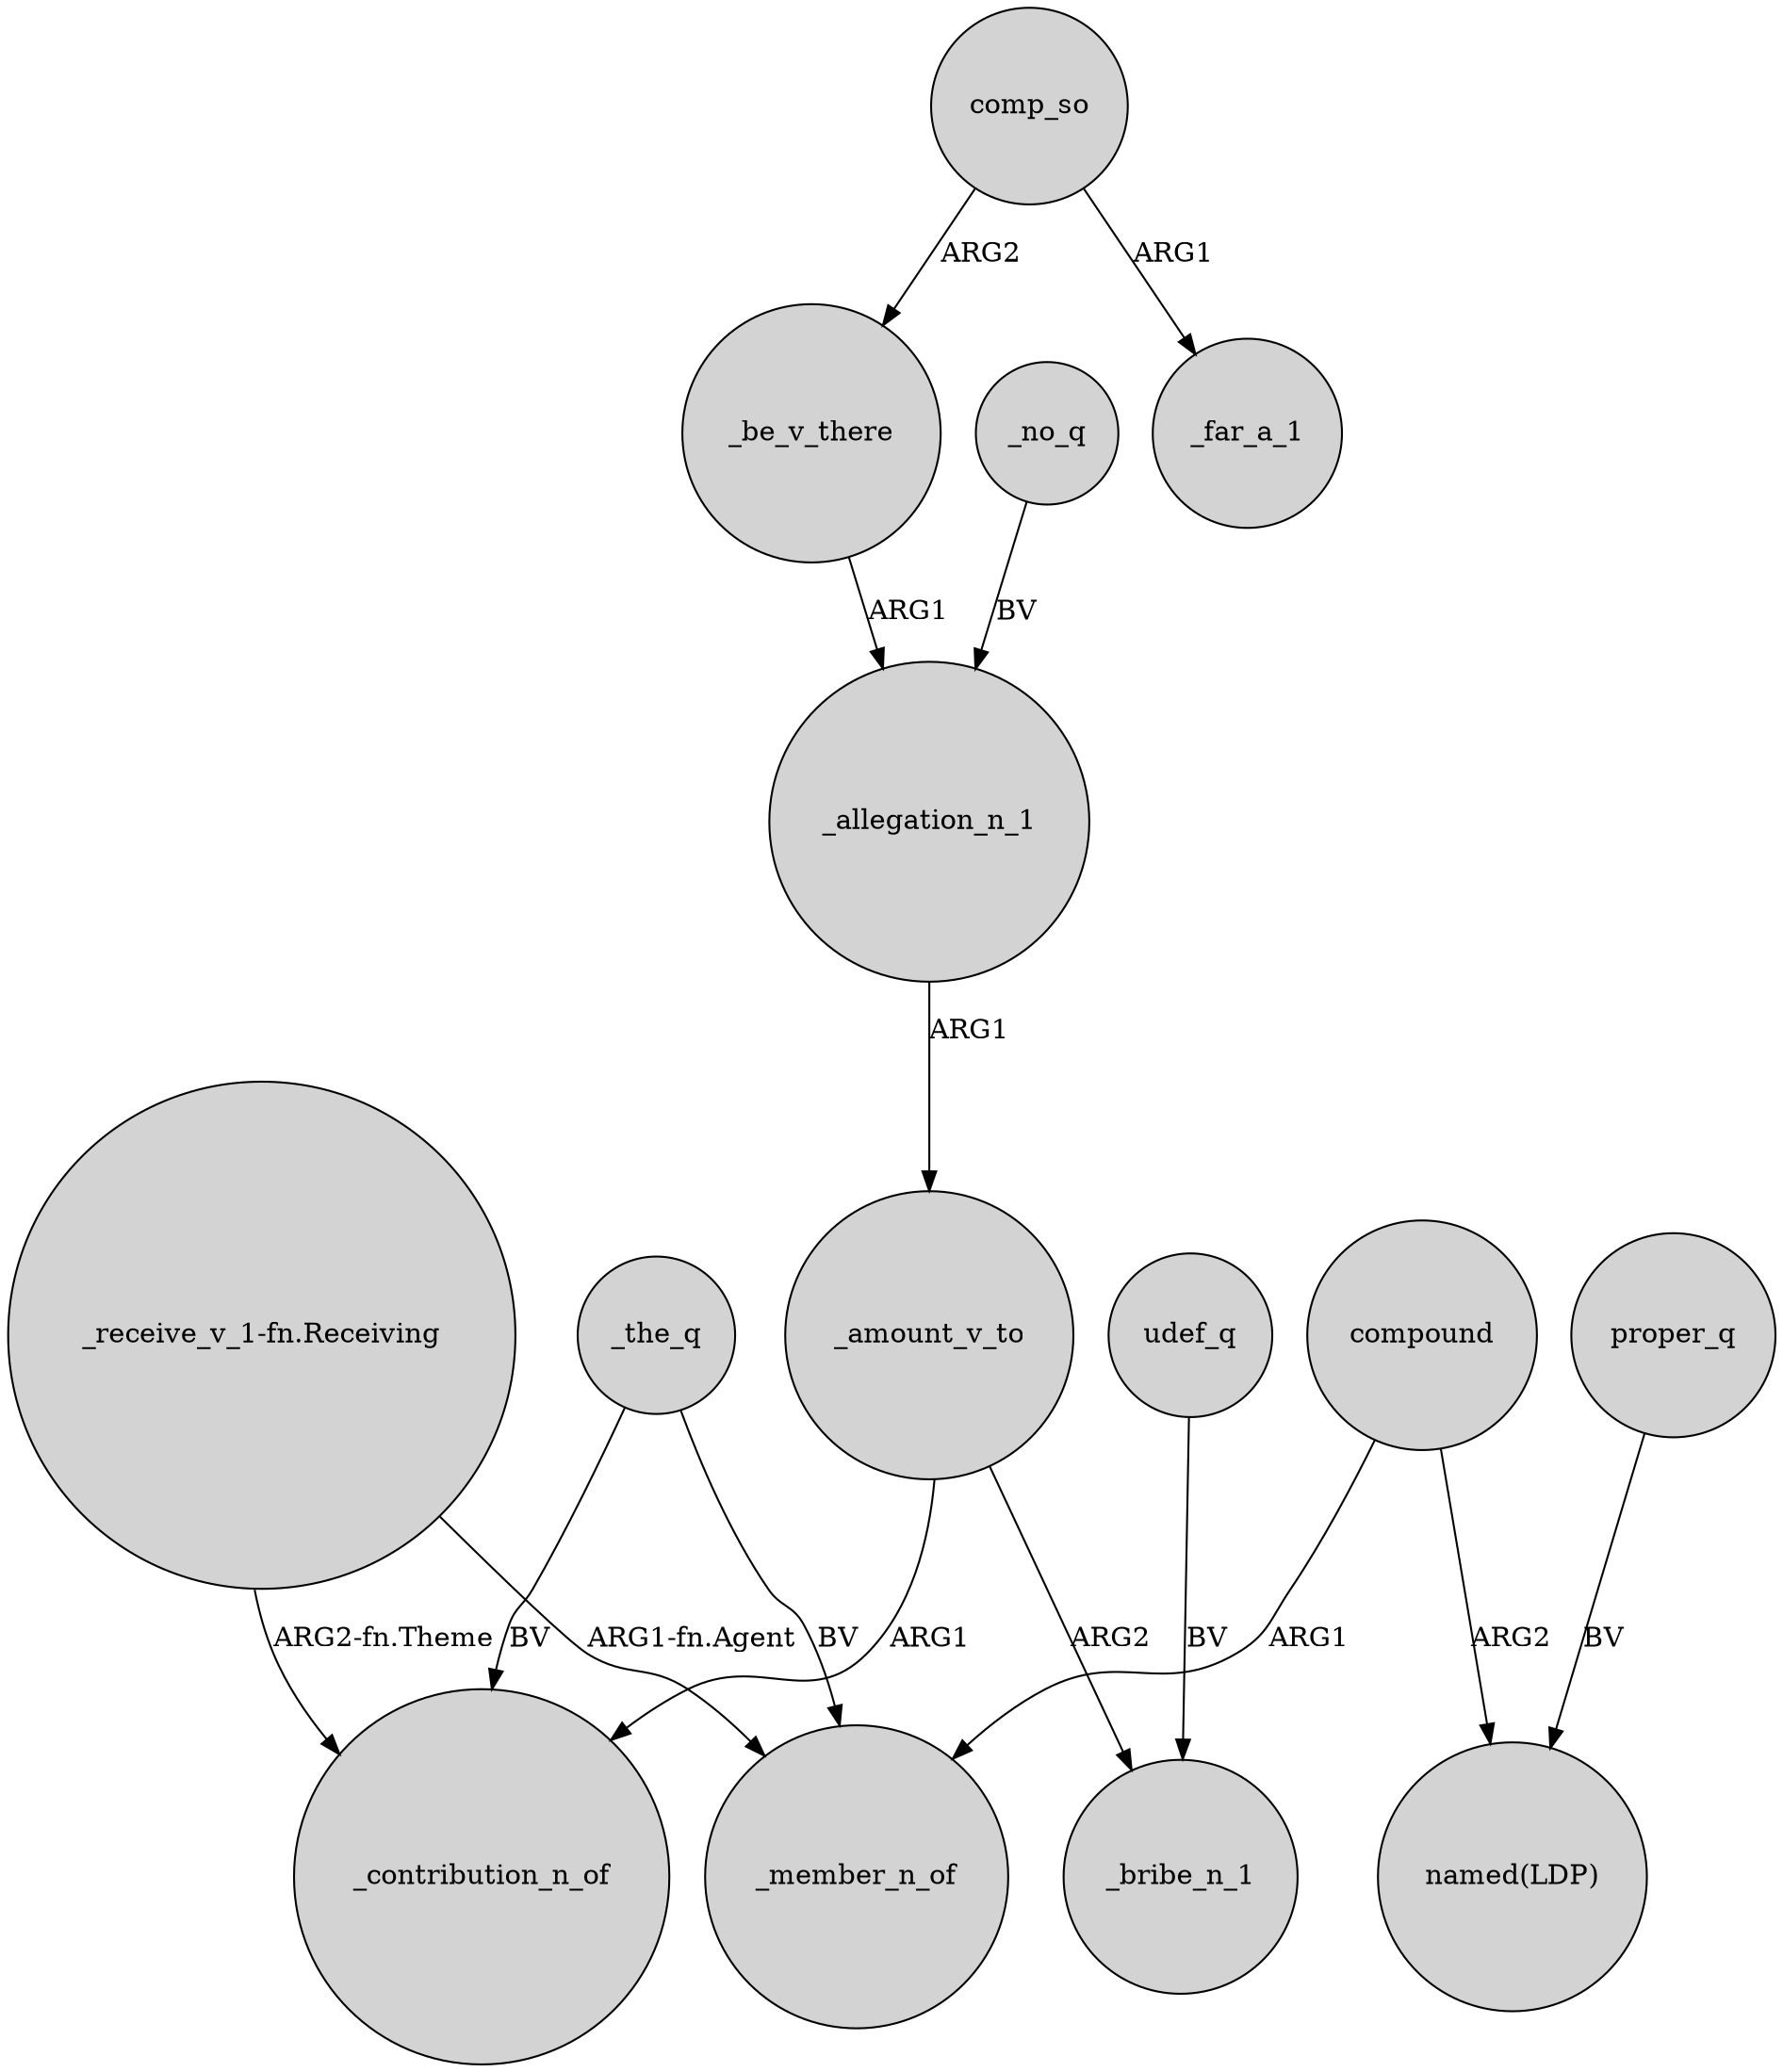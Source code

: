 digraph {
	node [shape=circle style=filled]
	"_receive_v_1-fn.Receiving" -> _member_n_of [label="ARG1-fn.Agent"]
	_allegation_n_1 -> _amount_v_to [label=ARG1]
	_be_v_there -> _allegation_n_1 [label=ARG1]
	_no_q -> _allegation_n_1 [label=BV]
	udef_q -> _bribe_n_1 [label=BV]
	proper_q -> "named(LDP)" [label=BV]
	comp_so -> _be_v_there [label=ARG2]
	"_receive_v_1-fn.Receiving" -> _contribution_n_of [label="ARG2-fn.Theme"]
	_the_q -> _contribution_n_of [label=BV]
	_amount_v_to -> _bribe_n_1 [label=ARG2]
	_amount_v_to -> _contribution_n_of [label=ARG1]
	comp_so -> _far_a_1 [label=ARG1]
	compound -> "named(LDP)" [label=ARG2]
	_the_q -> _member_n_of [label=BV]
	compound -> _member_n_of [label=ARG1]
}
